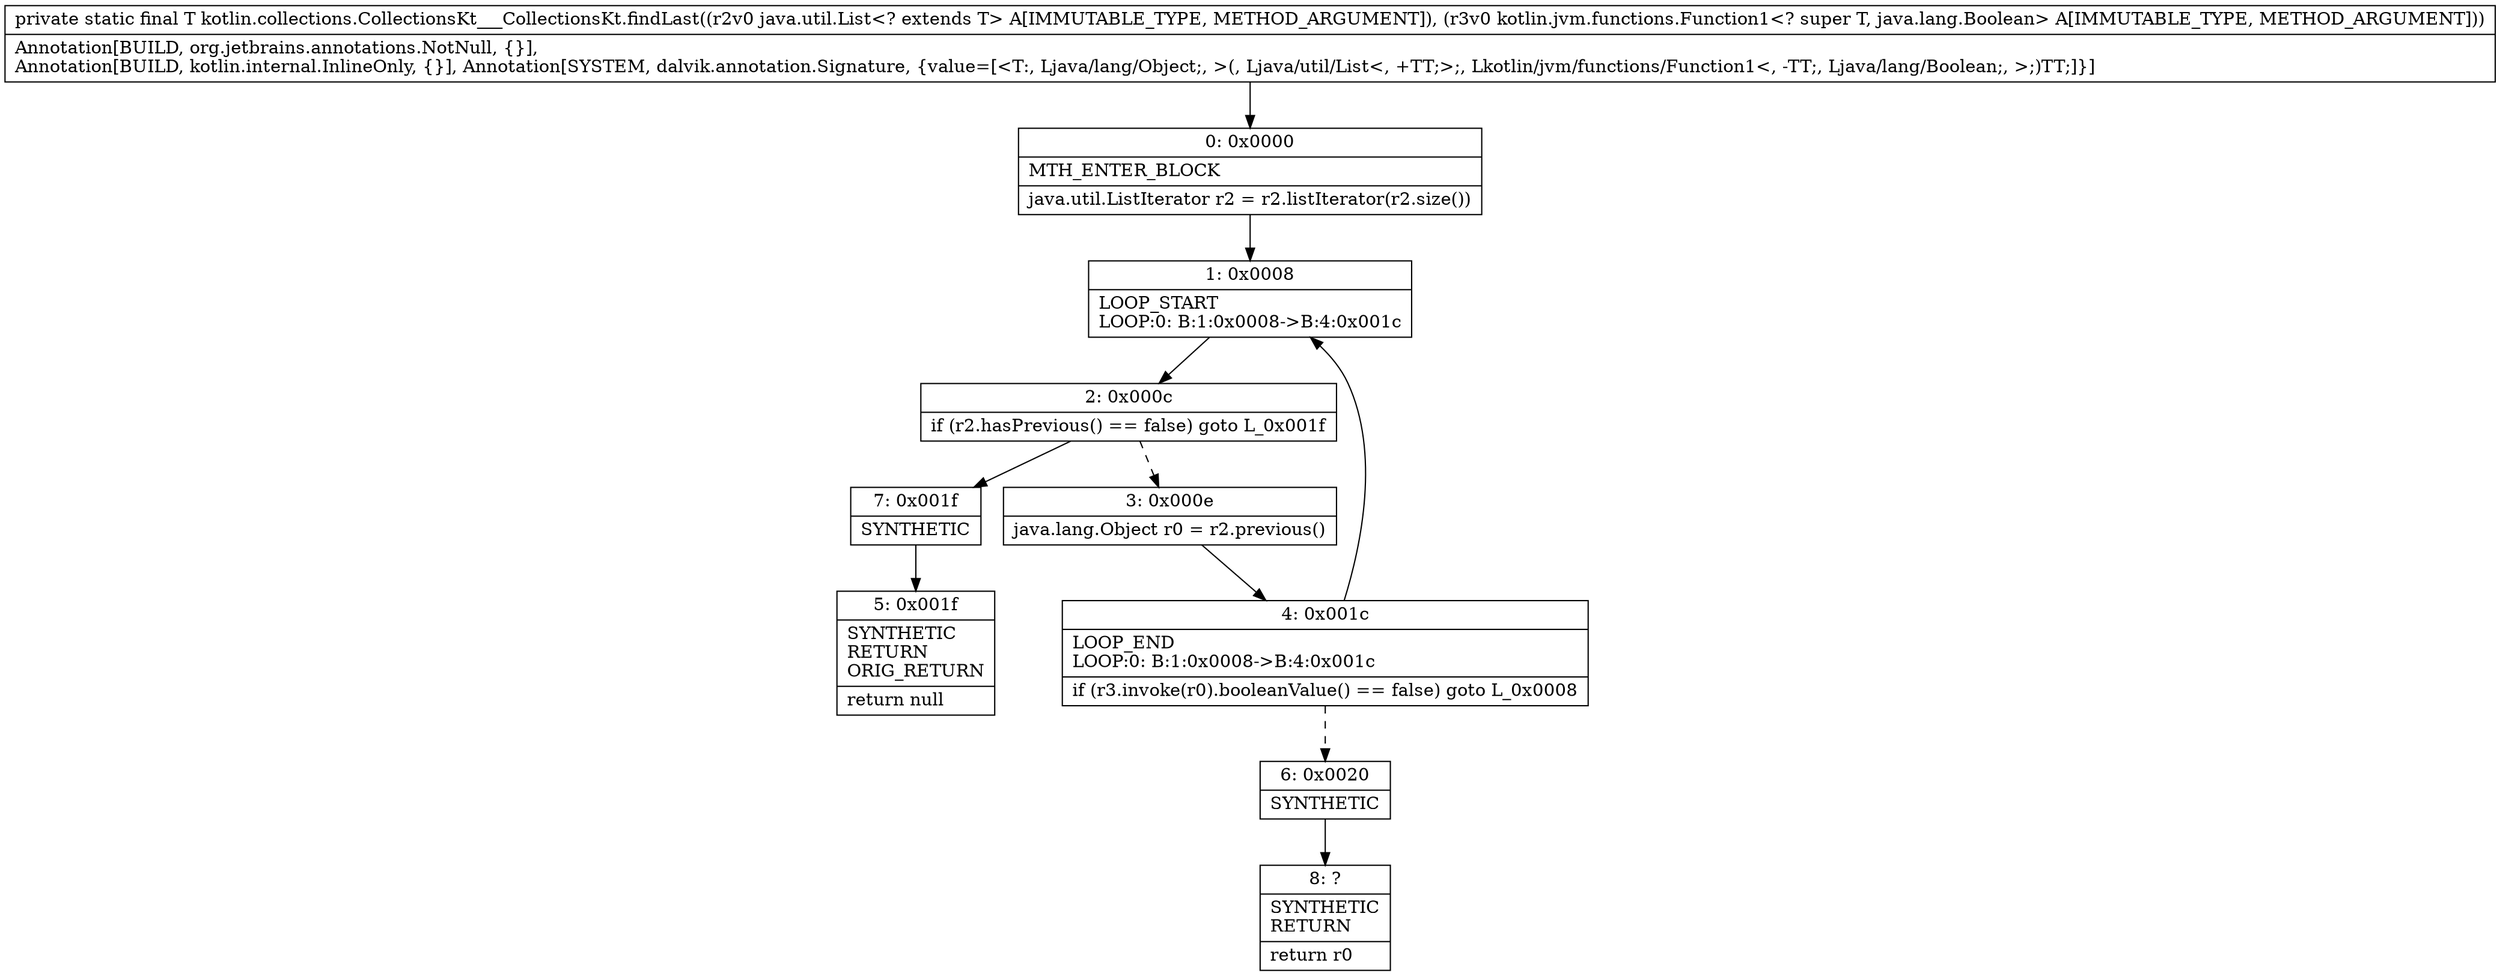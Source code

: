 digraph "CFG forkotlin.collections.CollectionsKt___CollectionsKt.findLast(Ljava\/util\/List;Lkotlin\/jvm\/functions\/Function1;)Ljava\/lang\/Object;" {
Node_0 [shape=record,label="{0\:\ 0x0000|MTH_ENTER_BLOCK\l|java.util.ListIterator r2 = r2.listIterator(r2.size())\l}"];
Node_1 [shape=record,label="{1\:\ 0x0008|LOOP_START\lLOOP:0: B:1:0x0008\-\>B:4:0x001c\l}"];
Node_2 [shape=record,label="{2\:\ 0x000c|if (r2.hasPrevious() == false) goto L_0x001f\l}"];
Node_3 [shape=record,label="{3\:\ 0x000e|java.lang.Object r0 = r2.previous()\l}"];
Node_4 [shape=record,label="{4\:\ 0x001c|LOOP_END\lLOOP:0: B:1:0x0008\-\>B:4:0x001c\l|if (r3.invoke(r0).booleanValue() == false) goto L_0x0008\l}"];
Node_5 [shape=record,label="{5\:\ 0x001f|SYNTHETIC\lRETURN\lORIG_RETURN\l|return null\l}"];
Node_6 [shape=record,label="{6\:\ 0x0020|SYNTHETIC\l}"];
Node_7 [shape=record,label="{7\:\ 0x001f|SYNTHETIC\l}"];
Node_8 [shape=record,label="{8\:\ ?|SYNTHETIC\lRETURN\l|return r0\l}"];
MethodNode[shape=record,label="{private static final T kotlin.collections.CollectionsKt___CollectionsKt.findLast((r2v0 java.util.List\<? extends T\> A[IMMUTABLE_TYPE, METHOD_ARGUMENT]), (r3v0 kotlin.jvm.functions.Function1\<? super T, java.lang.Boolean\> A[IMMUTABLE_TYPE, METHOD_ARGUMENT]))  | Annotation[BUILD, org.jetbrains.annotations.NotNull, \{\}], \lAnnotation[BUILD, kotlin.internal.InlineOnly, \{\}], Annotation[SYSTEM, dalvik.annotation.Signature, \{value=[\<T:, Ljava\/lang\/Object;, \>(, Ljava\/util\/List\<, +TT;\>;, Lkotlin\/jvm\/functions\/Function1\<, \-TT;, Ljava\/lang\/Boolean;, \>;)TT;]\}]\l}"];
MethodNode -> Node_0;
Node_0 -> Node_1;
Node_1 -> Node_2;
Node_2 -> Node_3[style=dashed];
Node_2 -> Node_7;
Node_3 -> Node_4;
Node_4 -> Node_1;
Node_4 -> Node_6[style=dashed];
Node_6 -> Node_8;
Node_7 -> Node_5;
}

